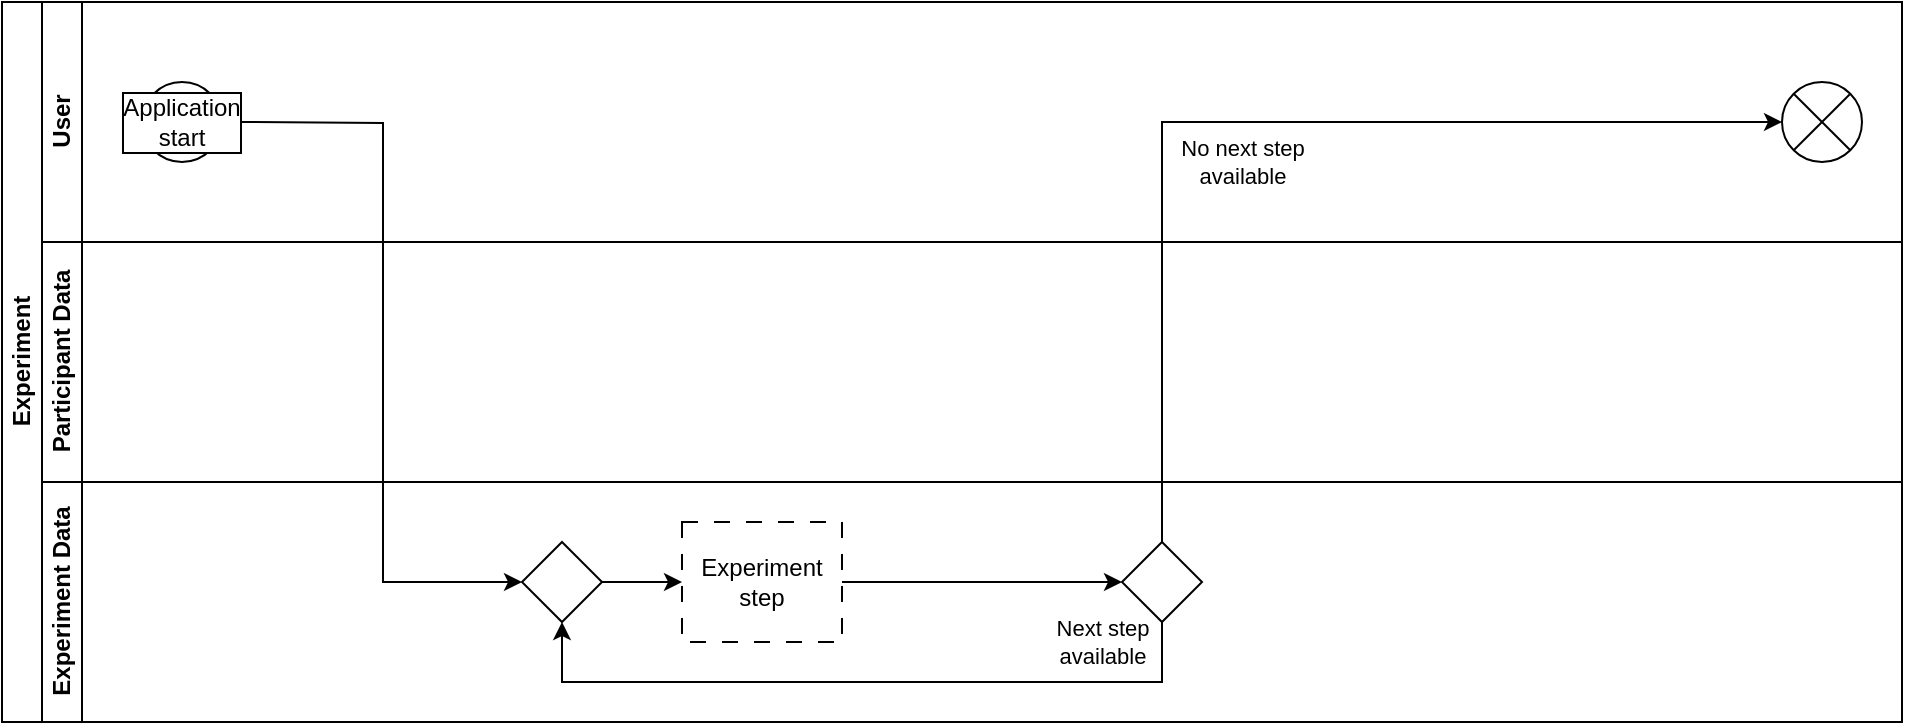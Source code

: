 <mxfile version="21.6.1" type="device">
  <diagram id="prtHgNgQTEPvFCAcTncT" name="Page-1">
    <mxGraphModel dx="1421" dy="824" grid="1" gridSize="10" guides="1" tooltips="1" connect="1" arrows="1" fold="1" page="1" pageScale="1" pageWidth="950" pageHeight="360" math="0" shadow="0">
      <root>
        <mxCell id="0" />
        <mxCell id="1" parent="0" />
        <mxCell id="dNxyNK7c78bLwvsdeMH5-19" value="&lt;font style=&quot;font-size: 12px;&quot;&gt;Experiment&lt;/font&gt;" style="swimlane;html=1;childLayout=stackLayout;resizeParent=1;resizeParentMax=0;horizontal=0;startSize=20;horizontalStack=0;" parent="1" vertex="1">
          <mxGeometry width="950" height="360" as="geometry" />
        </mxCell>
        <mxCell id="dNxyNK7c78bLwvsdeMH5-20" value="&lt;font style=&quot;font-size: 12px;&quot;&gt;User&lt;/font&gt;" style="swimlane;html=1;startSize=20;horizontal=0;" parent="dNxyNK7c78bLwvsdeMH5-19" vertex="1">
          <mxGeometry x="20" width="930" height="120" as="geometry" />
        </mxCell>
        <mxCell id="WSmSX_3TVf46EgoOAQ_6-16" style="edgeStyle=orthogonalEdgeStyle;rounded=0;orthogonalLoop=1;jettySize=auto;html=1;entryX=0;entryY=0.5;entryDx=0;entryDy=0;" parent="dNxyNK7c78bLwvsdeMH5-20" edge="1">
          <mxGeometry relative="1" as="geometry">
            <mxPoint x="820" y="50" as="targetPoint" />
          </mxGeometry>
        </mxCell>
        <mxCell id="dNxyNK7c78bLwvsdeMH5-23" value="Application start" style="ellipse;whiteSpace=wrap;html=1;labelBorderColor=default;labelBackgroundColor=default;align=center;" parent="dNxyNK7c78bLwvsdeMH5-20" vertex="1">
          <mxGeometry x="50" y="40" width="40" height="40" as="geometry" />
        </mxCell>
        <mxCell id="TvQ-ommYPKTAVzpZ_eOT-1" value="" style="verticalLabelPosition=bottom;verticalAlign=top;html=1;shape=mxgraph.flowchart.or;" parent="dNxyNK7c78bLwvsdeMH5-20" vertex="1">
          <mxGeometry x="870" y="40" width="40" height="40" as="geometry" />
        </mxCell>
        <mxCell id="dNxyNK7c78bLwvsdeMH5-21" value="&lt;font style=&quot;font-size: 12px;&quot;&gt;Participant Data&lt;/font&gt;" style="swimlane;html=1;startSize=20;horizontal=0;" parent="dNxyNK7c78bLwvsdeMH5-19" vertex="1">
          <mxGeometry x="20" y="120" width="930" height="120" as="geometry" />
        </mxCell>
        <mxCell id="WSmSX_3TVf46EgoOAQ_6-21" style="edgeStyle=orthogonalEdgeStyle;rounded=0;orthogonalLoop=1;jettySize=auto;html=1;entryX=0;entryY=0.5;entryDx=0;entryDy=0;" parent="dNxyNK7c78bLwvsdeMH5-21" edge="1">
          <mxGeometry relative="1" as="geometry">
            <mxPoint x="900" y="50" as="targetPoint" />
          </mxGeometry>
        </mxCell>
        <mxCell id="dNxyNK7c78bLwvsdeMH5-22" value="&lt;font style=&quot;font-size: 12px;&quot;&gt;Experiment Data&lt;/font&gt;" style="swimlane;html=1;startSize=20;horizontal=0;" parent="dNxyNK7c78bLwvsdeMH5-19" vertex="1">
          <mxGeometry x="20" y="240" width="930" height="120" as="geometry" />
        </mxCell>
        <mxCell id="WcqlEebcO3FFFfgGgb2w-14" style="edgeStyle=orthogonalEdgeStyle;rounded=0;orthogonalLoop=1;jettySize=auto;html=1;entryX=0;entryY=0.5;entryDx=0;entryDy=0;" parent="dNxyNK7c78bLwvsdeMH5-22" source="WSmSX_3TVf46EgoOAQ_6-4" target="WcqlEebcO3FFFfgGgb2w-8" edge="1">
          <mxGeometry relative="1" as="geometry" />
        </mxCell>
        <mxCell id="WSmSX_3TVf46EgoOAQ_6-4" value="Experiment step" style="rounded=0;whiteSpace=wrap;html=1;fontFamily=Helvetica;fontSize=12;fontColor=#000000;align=center;dashed=1;dashPattern=8 8;" parent="dNxyNK7c78bLwvsdeMH5-22" vertex="1">
          <mxGeometry x="320" y="20" width="80" height="60" as="geometry" />
        </mxCell>
        <mxCell id="WcqlEebcO3FFFfgGgb2w-9" style="edgeStyle=orthogonalEdgeStyle;rounded=0;orthogonalLoop=1;jettySize=auto;html=1;entryX=0.5;entryY=1;entryDx=0;entryDy=0;" parent="dNxyNK7c78bLwvsdeMH5-22" source="WcqlEebcO3FFFfgGgb2w-8" target="go5s9FM2Y8fomXYLC9Om-2" edge="1">
          <mxGeometry relative="1" as="geometry">
            <Array as="points">
              <mxPoint x="560" y="100" />
              <mxPoint x="260" y="100" />
            </Array>
          </mxGeometry>
        </mxCell>
        <mxCell id="WcqlEebcO3FFFfgGgb2w-10" value="Next step &lt;br&gt;available" style="edgeLabel;html=1;align=center;verticalAlign=middle;resizable=0;points=[];" parent="WcqlEebcO3FFFfgGgb2w-9" vertex="1" connectable="0">
          <mxGeometry x="-0.429" y="1" relative="1" as="geometry">
            <mxPoint x="43" y="-21" as="offset" />
          </mxGeometry>
        </mxCell>
        <mxCell id="WcqlEebcO3FFFfgGgb2w-8" value="" style="rhombus;whiteSpace=wrap;html=1;fontFamily=Helvetica;fontSize=12;fontColor=#000000;align=center;" parent="dNxyNK7c78bLwvsdeMH5-22" vertex="1">
          <mxGeometry x="540" y="30" width="40" height="40" as="geometry" />
        </mxCell>
        <mxCell id="go5s9FM2Y8fomXYLC9Om-4" style="edgeStyle=orthogonalEdgeStyle;rounded=0;orthogonalLoop=1;jettySize=auto;html=1;entryX=0;entryY=0.5;entryDx=0;entryDy=0;" parent="dNxyNK7c78bLwvsdeMH5-22" source="go5s9FM2Y8fomXYLC9Om-2" target="WSmSX_3TVf46EgoOAQ_6-4" edge="1">
          <mxGeometry relative="1" as="geometry" />
        </mxCell>
        <mxCell id="go5s9FM2Y8fomXYLC9Om-2" value="" style="rhombus;whiteSpace=wrap;html=1;fontFamily=Helvetica;fontSize=12;fontColor=#000000;align=center;" parent="dNxyNK7c78bLwvsdeMH5-22" vertex="1">
          <mxGeometry x="240" y="30" width="40" height="40" as="geometry" />
        </mxCell>
        <mxCell id="WSmSX_3TVf46EgoOAQ_6-12" style="edgeStyle=orthogonalEdgeStyle;rounded=0;orthogonalLoop=1;jettySize=auto;html=1;entryX=0.5;entryY=0;entryDx=0;entryDy=0;" parent="dNxyNK7c78bLwvsdeMH5-19" edge="1">
          <mxGeometry relative="1" as="geometry">
            <mxPoint x="860" y="70" as="sourcePoint" />
          </mxGeometry>
        </mxCell>
        <mxCell id="WSmSX_3TVf46EgoOAQ_6-13" value="No participant &lt;br&gt;chosen" style="edgeLabel;html=1;align=center;verticalAlign=middle;resizable=0;points=[];" parent="WSmSX_3TVf46EgoOAQ_6-12" vertex="1" connectable="0">
          <mxGeometry x="747" y="2" relative="1" as="geometry">
            <mxPoint x="38" y="-25" as="offset" />
          </mxGeometry>
        </mxCell>
        <mxCell id="7uPW_eYRZqSrtQjB_KPH-4" value="No Participant &lt;br&gt;Chosen" style="edgeLabel;html=1;align=center;verticalAlign=middle;resizable=0;points=[];" parent="WSmSX_3TVf46EgoOAQ_6-12" vertex="1" connectable="0">
          <mxGeometry x="-0.385" y="-2" relative="1" as="geometry">
            <mxPoint as="offset" />
          </mxGeometry>
        </mxCell>
        <mxCell id="WSmSX_3TVf46EgoOAQ_6-15" style="edgeStyle=orthogonalEdgeStyle;rounded=0;orthogonalLoop=1;jettySize=auto;html=1;entryX=0;entryY=0.5;entryDx=0;entryDy=0;" parent="dNxyNK7c78bLwvsdeMH5-19" edge="1">
          <mxGeometry relative="1" as="geometry">
            <mxPoint x="740" y="50" as="targetPoint" />
          </mxGeometry>
        </mxCell>
        <mxCell id="WSmSX_3TVf46EgoOAQ_6-22" style="edgeStyle=orthogonalEdgeStyle;rounded=0;orthogonalLoop=1;jettySize=auto;html=1;entryX=0.5;entryY=0;entryDx=0;entryDy=0;" parent="dNxyNK7c78bLwvsdeMH5-19" edge="1">
          <mxGeometry relative="1" as="geometry">
            <mxPoint x="880" y="50" as="sourcePoint" />
          </mxGeometry>
        </mxCell>
        <mxCell id="7uPW_eYRZqSrtQjB_KPH-5" value="Participant &lt;br&gt;Chosen" style="edgeLabel;html=1;align=center;verticalAlign=middle;resizable=0;points=[];" parent="WSmSX_3TVf46EgoOAQ_6-22" vertex="1" connectable="0">
          <mxGeometry x="-0.713" y="3" relative="1" as="geometry">
            <mxPoint x="38" y="23" as="offset" />
          </mxGeometry>
        </mxCell>
        <mxCell id="WcqlEebcO3FFFfgGgb2w-3" style="edgeStyle=orthogonalEdgeStyle;rounded=0;orthogonalLoop=1;jettySize=auto;html=1;entryX=0;entryY=0.5;entryDx=0;entryDy=0;" parent="dNxyNK7c78bLwvsdeMH5-19" target="go5s9FM2Y8fomXYLC9Om-2" edge="1">
          <mxGeometry relative="1" as="geometry">
            <mxPoint x="120" y="60" as="sourcePoint" />
          </mxGeometry>
        </mxCell>
        <mxCell id="TvQ-ommYPKTAVzpZ_eOT-2" style="edgeStyle=orthogonalEdgeStyle;rounded=0;orthogonalLoop=1;jettySize=auto;html=1;entryX=0;entryY=0.5;entryDx=0;entryDy=0;entryPerimeter=0;" parent="dNxyNK7c78bLwvsdeMH5-19" source="WcqlEebcO3FFFfgGgb2w-8" target="TvQ-ommYPKTAVzpZ_eOT-1" edge="1">
          <mxGeometry relative="1" as="geometry">
            <Array as="points">
              <mxPoint x="580" y="60" />
            </Array>
          </mxGeometry>
        </mxCell>
        <mxCell id="TvQ-ommYPKTAVzpZ_eOT-3" value="No next step &lt;br&gt;available" style="edgeLabel;html=1;align=center;verticalAlign=middle;resizable=0;points=[];" parent="TvQ-ommYPKTAVzpZ_eOT-2" vertex="1" connectable="0">
          <mxGeometry x="-0.354" y="-2" relative="1" as="geometry">
            <mxPoint x="38" y="-22" as="offset" />
          </mxGeometry>
        </mxCell>
        <mxCell id="WcqlEebcO3FFFfgGgb2w-16" value="" style="edgeStyle=orthogonalEdgeStyle;rounded=0;orthogonalLoop=1;jettySize=auto;html=1;" parent="1" edge="1">
          <mxGeometry relative="1" as="geometry">
            <mxPoint x="1020" y="170" as="targetPoint" />
          </mxGeometry>
        </mxCell>
      </root>
    </mxGraphModel>
  </diagram>
</mxfile>
